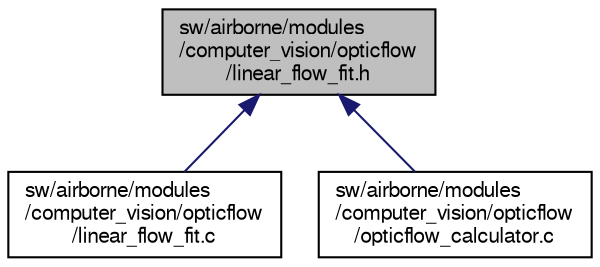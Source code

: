 digraph "sw/airborne/modules/computer_vision/opticflow/linear_flow_fit.h"
{
  edge [fontname="FreeSans",fontsize="10",labelfontname="FreeSans",labelfontsize="10"];
  node [fontname="FreeSans",fontsize="10",shape=record];
  Node1 [label="sw/airborne/modules\l/computer_vision/opticflow\l/linear_flow_fit.h",height=0.2,width=0.4,color="black", fillcolor="grey75", style="filled", fontcolor="black"];
  Node1 -> Node2 [dir="back",color="midnightblue",fontsize="10",style="solid",fontname="FreeSans"];
  Node2 [label="sw/airborne/modules\l/computer_vision/opticflow\l/linear_flow_fit.c",height=0.2,width=0.4,color="black", fillcolor="white", style="filled",URL="$linear__flow__fit_8c.html"];
  Node1 -> Node3 [dir="back",color="midnightblue",fontsize="10",style="solid",fontname="FreeSans"];
  Node3 [label="sw/airborne/modules\l/computer_vision/opticflow\l/opticflow_calculator.c",height=0.2,width=0.4,color="black", fillcolor="white", style="filled",URL="$opticflow__calculator_8c.html",tooltip="Estimate velocity from optic flow. "];
}
